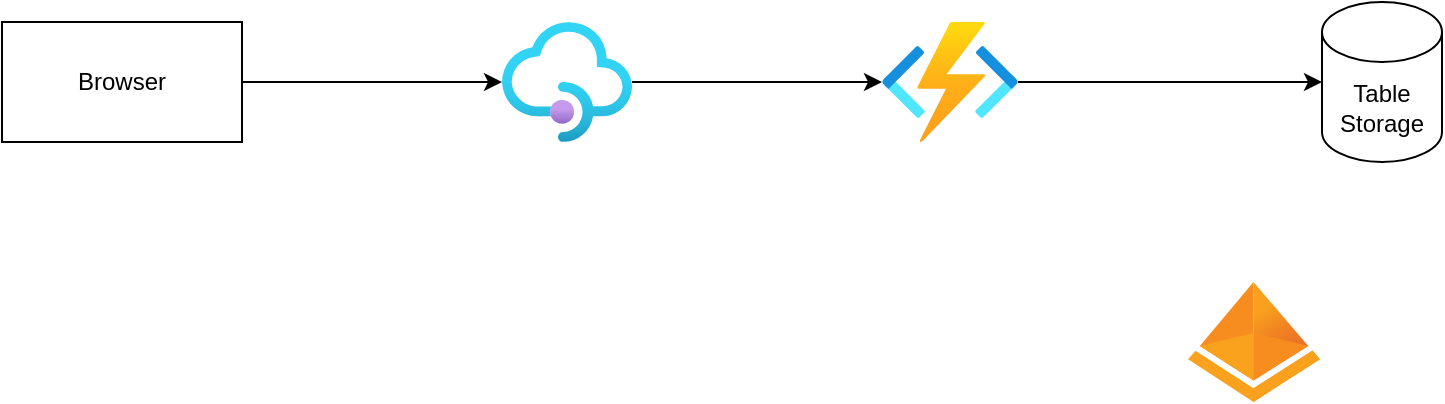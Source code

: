 <mxfile version="20.5.1" type="github"><diagram id="wvep7c2pjsKcHA0Po4jZ" name="Page-1"><mxGraphModel dx="1426" dy="685" grid="1" gridSize="10" guides="1" tooltips="1" connect="1" arrows="1" fold="1" page="1" pageScale="1" pageWidth="850" pageHeight="1100" math="0" shadow="0"><root><mxCell id="0"/><mxCell id="1" parent="0"/><mxCell id="q0NZBcU_kcwmA1OnnoRd-6" style="edgeStyle=orthogonalEdgeStyle;rounded=0;orthogonalLoop=1;jettySize=auto;html=1;exitX=1;exitY=0.5;exitDx=0;exitDy=0;" edge="1" parent="1" source="q0NZBcU_kcwmA1OnnoRd-1" target="q0NZBcU_kcwmA1OnnoRd-2"><mxGeometry relative="1" as="geometry"/></mxCell><mxCell id="q0NZBcU_kcwmA1OnnoRd-1" value="Browser" style="rounded=0;whiteSpace=wrap;html=1;" vertex="1" parent="1"><mxGeometry x="100" y="140" width="120" height="60" as="geometry"/></mxCell><mxCell id="q0NZBcU_kcwmA1OnnoRd-7" style="edgeStyle=orthogonalEdgeStyle;rounded=0;orthogonalLoop=1;jettySize=auto;html=1;" edge="1" parent="1" source="q0NZBcU_kcwmA1OnnoRd-2" target="q0NZBcU_kcwmA1OnnoRd-3"><mxGeometry relative="1" as="geometry"/></mxCell><mxCell id="q0NZBcU_kcwmA1OnnoRd-2" value="" style="aspect=fixed;html=1;points=[];align=center;image;fontSize=12;image=img/lib/azure2/app_services/API_Management_Services.svg;" vertex="1" parent="1"><mxGeometry x="350" y="140" width="65" height="60" as="geometry"/></mxCell><mxCell id="q0NZBcU_kcwmA1OnnoRd-8" style="edgeStyle=orthogonalEdgeStyle;rounded=0;orthogonalLoop=1;jettySize=auto;html=1;" edge="1" parent="1" source="q0NZBcU_kcwmA1OnnoRd-3" target="q0NZBcU_kcwmA1OnnoRd-4"><mxGeometry relative="1" as="geometry"/></mxCell><mxCell id="q0NZBcU_kcwmA1OnnoRd-3" value="" style="aspect=fixed;html=1;points=[];align=center;image;fontSize=12;image=img/lib/azure2/compute/Function_Apps.svg;" vertex="1" parent="1"><mxGeometry x="540" y="140" width="68" height="60" as="geometry"/></mxCell><mxCell id="q0NZBcU_kcwmA1OnnoRd-4" value="Table Storage" style="shape=cylinder3;whiteSpace=wrap;html=1;boundedLbl=1;backgroundOutline=1;size=15;" vertex="1" parent="1"><mxGeometry x="760" y="130" width="60" height="80" as="geometry"/></mxCell><mxCell id="q0NZBcU_kcwmA1OnnoRd-9" value="" style="aspect=fixed;html=1;points=[];align=center;image;fontSize=12;image=img/lib/azure2/identity/Azure_AD_Identity_Protection.svg;" vertex="1" parent="1"><mxGeometry x="692" y="270" width="68" height="60" as="geometry"/></mxCell></root></mxGraphModel></diagram></mxfile>